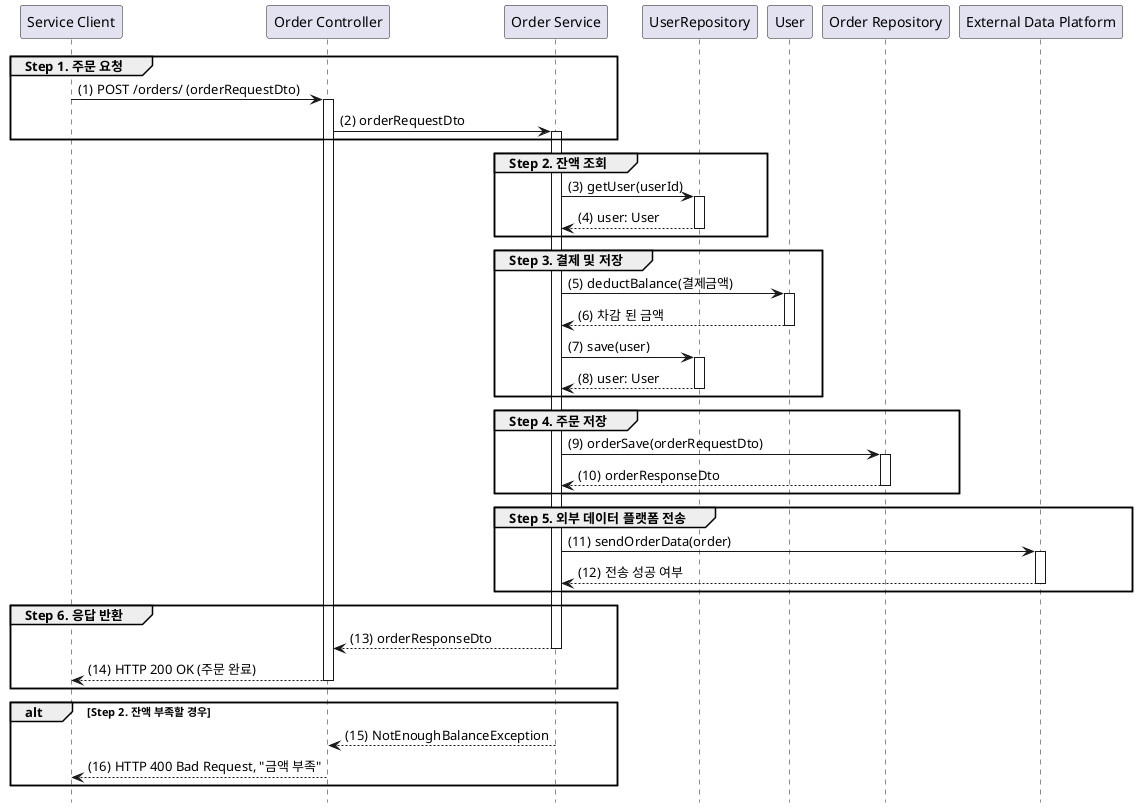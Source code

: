 @startuml

hide footbox
autoactivate on

participant "Service Client" as sc
participant "Order Controller" as oc
participant "Order Service" as os
participant "UserRepository" as ur
participant "User" as u
participant "Order Repository" as or
participant "External Data Platform" as edp

group Step 1. 주문 요청
    autonumber 1 "(0)"
    sc -> oc : POST /orders/ (orderRequestDto)
    oc -> os : orderRequestDto
end

group Step 2. 잔액 조회
    os -> ur : getUser(userId)
    ur --> os : user: User
end

group Step 3. 결제 및 저장
    os -> u : deductBalance(결제금액)
    u --> os : 차감 된 금액
    os -> ur : save(user)
    ur --> os  : user: User
end

group Step 4. 주문 저장
    os -> or : orderSave(orderRequestDto)
    or --> os : orderResponseDto
end

group Step 5. 외부 데이터 플랫폼 전송
    os -> edp : sendOrderData(order)
    edp --> os : 전송 성공 여부
end

group Step 6. 응답 반환
    os --> oc : orderResponseDto
    oc --> sc : HTTP 200 OK (주문 완료)
end

alt Step 2. 잔액 부족할 경우
    os --> oc : NotEnoughBalanceException
    oc --> sc : HTTP 400 Bad Request, "금액 부족"
end

@enduml